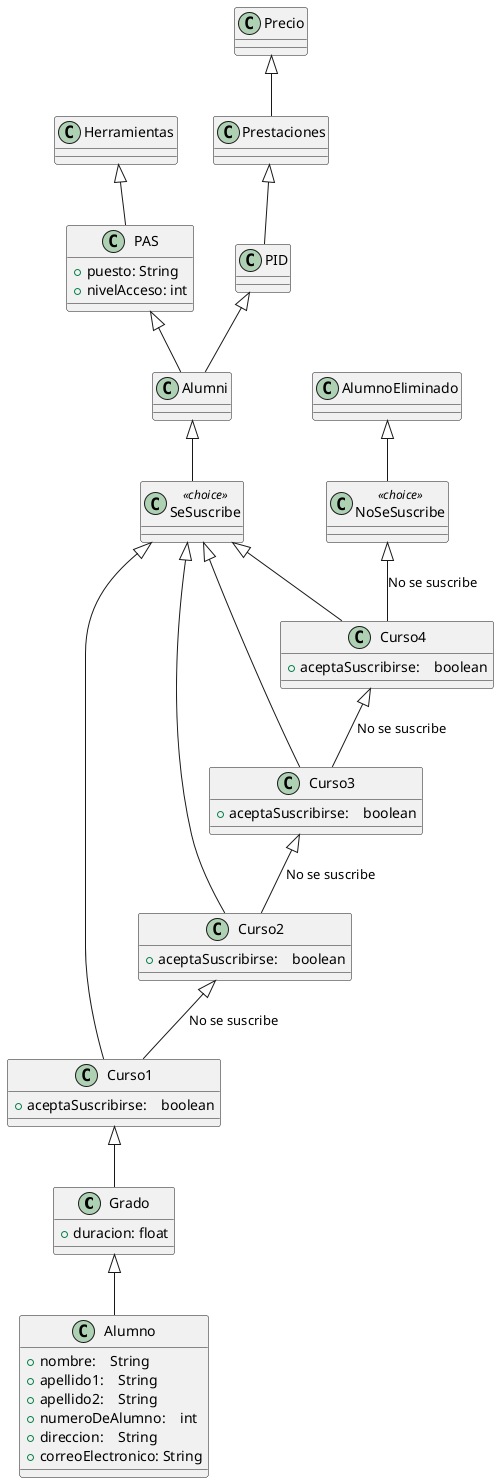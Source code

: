 @startuml alumni
allowmixing
class Grado {
    + duracion: float
}
class Alumno {
    + nombre:    String
    + apellido1:    String
    + apellido2:    String
    + numeroDeAlumno:    int
    + direccion:    String
    + correoElectronico: String
}
class Curso1 {
    + aceptaSuscribirse:    boolean
}
class Curso2 {
    + aceptaSuscribirse:    boolean
}
class Curso3 {
    + aceptaSuscribirse:    boolean
}
class Curso4 {
    + aceptaSuscribirse:    boolean
}
class PAS {
    + puesto: String
    + nivelAcceso: int
}
class PID 
class AlumnoEliminado
class Prestaciones
class Precio
class Alumni
class Herramientas

Grado <|-- Alumno 
Curso1 <|-- Grado 
SeSuscribe <|-- Curso1
Curso2 <|-- Curso1 : No se suscribe
SeSuscribe <|-- Curso2
Curso3 <|-- Curso2 : No se suscribe
SeSuscribe <|-- Curso3
Curso4 <|-- Curso3 : No se suscribe
SeSuscribe <|-- Curso4
NoSeSuscribe <|-- Curso4 : No se suscribe
state SeSuscribe <<choice>>
state NoSeSuscribe <<choice>> 
AlumnoEliminado <|-- NoSeSuscribe 
Prestaciones <|-- PID
Precio <|-- Prestaciones 
Alumni <|-- SeSuscribe
PID <|-- Alumni
PAS <|-- Alumni
Herramientas <|-- PAS

@enduml